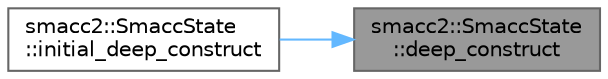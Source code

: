digraph "smacc2::SmaccState::deep_construct"
{
 // LATEX_PDF_SIZE
  bgcolor="transparent";
  edge [fontname=Helvetica,fontsize=10,labelfontname=Helvetica,labelfontsize=10];
  node [fontname=Helvetica,fontsize=10,shape=box,height=0.2,width=0.4];
  rankdir="RL";
  Node1 [label="smacc2::SmaccState\l::deep_construct",height=0.2,width=0.4,color="gray40", fillcolor="grey60", style="filled", fontcolor="black",tooltip=" "];
  Node1 -> Node2 [dir="back",color="steelblue1",style="solid"];
  Node2 [label="smacc2::SmaccState\l::initial_deep_construct",height=0.2,width=0.4,color="grey40", fillcolor="white", style="filled",URL="$classsmacc2_1_1SmaccState.html#a192932bf7a1c21f1a96461589b98416b",tooltip=" "];
}
